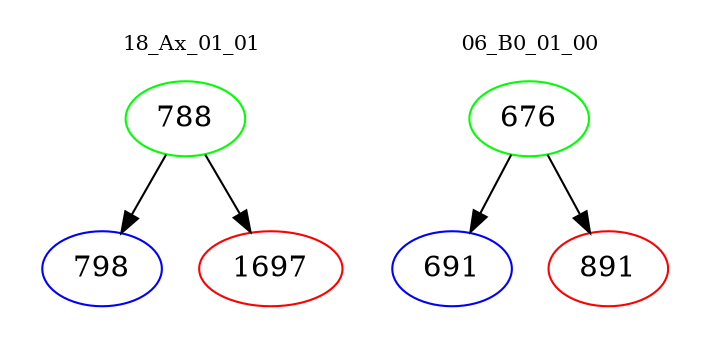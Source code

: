 digraph{
subgraph cluster_0 {
color = white
label = "18_Ax_01_01";
fontsize=10;
T0_788 [label="788", color="green"]
T0_788 -> T0_798 [color="black"]
T0_798 [label="798", color="blue"]
T0_788 -> T0_1697 [color="black"]
T0_1697 [label="1697", color="red"]
}
subgraph cluster_1 {
color = white
label = "06_B0_01_00";
fontsize=10;
T1_676 [label="676", color="green"]
T1_676 -> T1_691 [color="black"]
T1_691 [label="691", color="blue"]
T1_676 -> T1_891 [color="black"]
T1_891 [label="891", color="red"]
}
}
